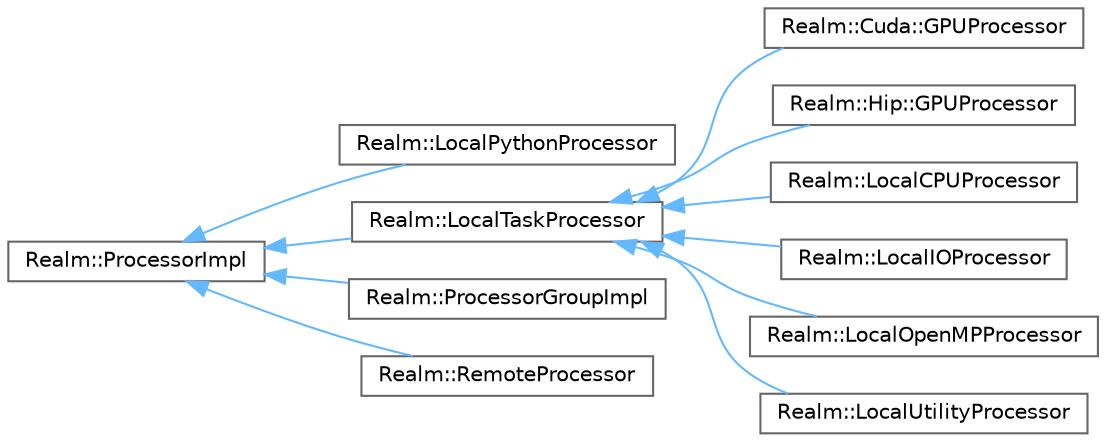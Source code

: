 digraph "Graphical Class Hierarchy"
{
 // LATEX_PDF_SIZE
  bgcolor="transparent";
  edge [fontname=Helvetica,fontsize=10,labelfontname=Helvetica,labelfontsize=10];
  node [fontname=Helvetica,fontsize=10,shape=box,height=0.2,width=0.4];
  rankdir="LR";
  Node0 [id="Node000000",label="Realm::ProcessorImpl",height=0.2,width=0.4,color="grey40", fillcolor="white", style="filled",URL="$classRealm_1_1ProcessorImpl.html",tooltip=" "];
  Node0 -> Node1 [id="edge260_Node000000_Node000001",dir="back",color="steelblue1",style="solid",tooltip=" "];
  Node1 [id="Node000001",label="Realm::LocalPythonProcessor",height=0.2,width=0.4,color="grey40", fillcolor="white", style="filled",URL="$classRealm_1_1LocalPythonProcessor.html",tooltip=" "];
  Node0 -> Node2 [id="edge261_Node000000_Node000002",dir="back",color="steelblue1",style="solid",tooltip=" "];
  Node2 [id="Node000002",label="Realm::LocalTaskProcessor",height=0.2,width=0.4,color="grey40", fillcolor="white", style="filled",URL="$classRealm_1_1LocalTaskProcessor.html",tooltip=" "];
  Node2 -> Node3 [id="edge262_Node000002_Node000003",dir="back",color="steelblue1",style="solid",tooltip=" "];
  Node3 [id="Node000003",label="Realm::Cuda::GPUProcessor",height=0.2,width=0.4,color="grey40", fillcolor="white", style="filled",URL="$classRealm_1_1Cuda_1_1GPUProcessor.html",tooltip=" "];
  Node2 -> Node4 [id="edge263_Node000002_Node000004",dir="back",color="steelblue1",style="solid",tooltip=" "];
  Node4 [id="Node000004",label="Realm::Hip::GPUProcessor",height=0.2,width=0.4,color="grey40", fillcolor="white", style="filled",URL="$classRealm_1_1Hip_1_1GPUProcessor.html",tooltip=" "];
  Node2 -> Node5 [id="edge264_Node000002_Node000005",dir="back",color="steelblue1",style="solid",tooltip=" "];
  Node5 [id="Node000005",label="Realm::LocalCPUProcessor",height=0.2,width=0.4,color="grey40", fillcolor="white", style="filled",URL="$classRealm_1_1LocalCPUProcessor.html",tooltip=" "];
  Node2 -> Node6 [id="edge265_Node000002_Node000006",dir="back",color="steelblue1",style="solid",tooltip=" "];
  Node6 [id="Node000006",label="Realm::LocalIOProcessor",height=0.2,width=0.4,color="grey40", fillcolor="white", style="filled",URL="$classRealm_1_1LocalIOProcessor.html",tooltip=" "];
  Node2 -> Node7 [id="edge266_Node000002_Node000007",dir="back",color="steelblue1",style="solid",tooltip=" "];
  Node7 [id="Node000007",label="Realm::LocalOpenMPProcessor",height=0.2,width=0.4,color="grey40", fillcolor="white", style="filled",URL="$classRealm_1_1LocalOpenMPProcessor.html",tooltip=" "];
  Node2 -> Node8 [id="edge267_Node000002_Node000008",dir="back",color="steelblue1",style="solid",tooltip=" "];
  Node8 [id="Node000008",label="Realm::LocalUtilityProcessor",height=0.2,width=0.4,color="grey40", fillcolor="white", style="filled",URL="$classRealm_1_1LocalUtilityProcessor.html",tooltip=" "];
  Node0 -> Node9 [id="edge268_Node000000_Node000009",dir="back",color="steelblue1",style="solid",tooltip=" "];
  Node9 [id="Node000009",label="Realm::ProcessorGroupImpl",height=0.2,width=0.4,color="grey40", fillcolor="white", style="filled",URL="$classRealm_1_1ProcessorGroupImpl.html",tooltip=" "];
  Node0 -> Node10 [id="edge269_Node000000_Node000010",dir="back",color="steelblue1",style="solid",tooltip=" "];
  Node10 [id="Node000010",label="Realm::RemoteProcessor",height=0.2,width=0.4,color="grey40", fillcolor="white", style="filled",URL="$classRealm_1_1RemoteProcessor.html",tooltip=" "];
}
